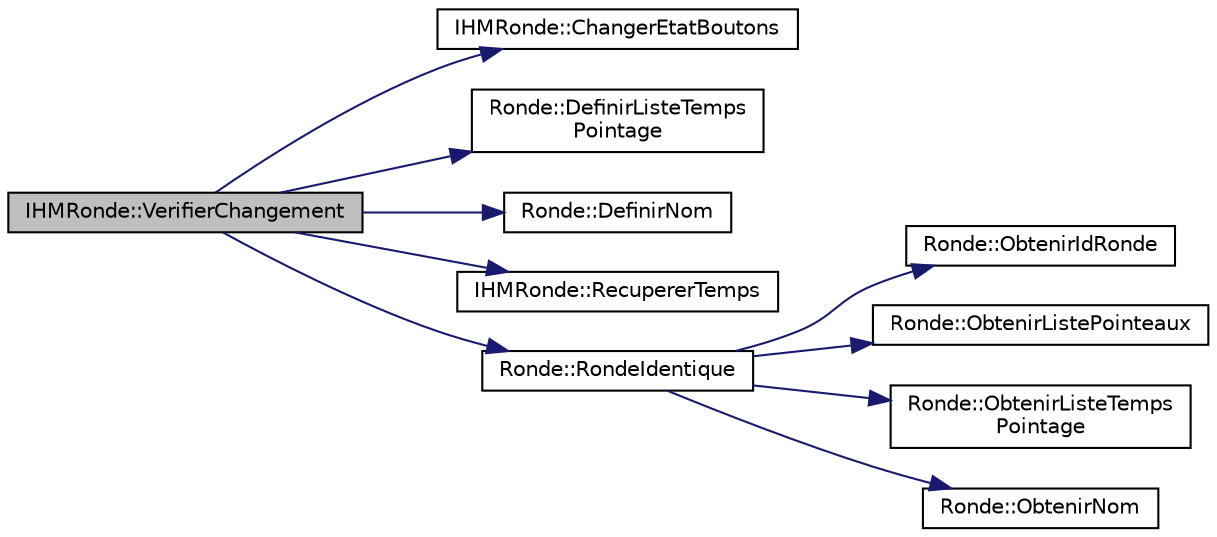digraph "IHMRonde::VerifierChangement"
{
 // LATEX_PDF_SIZE
  edge [fontname="Helvetica",fontsize="10",labelfontname="Helvetica",labelfontsize="10"];
  node [fontname="Helvetica",fontsize="10",shape=record];
  rankdir="LR";
  Node1 [label="IHMRonde::VerifierChangement",height=0.2,width=0.4,color="black", fillcolor="grey75", style="filled", fontcolor="black",tooltip="IHMRonde::VerifierChangement Vérifie si la ronde actuelle est identique a la ronde de la base de donn..."];
  Node1 -> Node2 [color="midnightblue",fontsize="10",style="solid",fontname="Helvetica"];
  Node2 [label="IHMRonde::ChangerEtatBoutons",height=0.2,width=0.4,color="black", fillcolor="white", style="filled",URL="$class_i_h_m_ronde.html#aa77f91ead67565768795095ce170d5de",tooltip="IHMRonde::ChangerEtatBoutons Permet de changer l'état des boutons sur l'ihm."];
  Node1 -> Node3 [color="midnightblue",fontsize="10",style="solid",fontname="Helvetica"];
  Node3 [label="Ronde::DefinirListeTemps\lPointage",height=0.2,width=0.4,color="black", fillcolor="white", style="filled",URL="$class_ronde.html#a8937af7d076d4344939fcb0ed19b8310",tooltip=" "];
  Node1 -> Node4 [color="midnightblue",fontsize="10",style="solid",fontname="Helvetica"];
  Node4 [label="Ronde::DefinirNom",height=0.2,width=0.4,color="black", fillcolor="white", style="filled",URL="$class_ronde.html#a7554acc946b987fc5419ef9f5543493f",tooltip=" "];
  Node1 -> Node5 [color="midnightblue",fontsize="10",style="solid",fontname="Helvetica"];
  Node5 [label="IHMRonde::RecupererTemps",height=0.2,width=0.4,color="black", fillcolor="white", style="filled",URL="$class_i_h_m_ronde.html#a31914f7ec075dfaefc10bd30008707e0",tooltip="IHMRonde::RecupererTemps Permet de recuperer les temps min et max des pointeau prèsent dans la liste ..."];
  Node1 -> Node6 [color="midnightblue",fontsize="10",style="solid",fontname="Helvetica"];
  Node6 [label="Ronde::RondeIdentique",height=0.2,width=0.4,color="black", fillcolor="white", style="filled",URL="$class_ronde.html#a0128f05ee680c9aaad0c253d1724ae51",tooltip="Ronde::RondeIdentique Permet de vérifier si la ronde passé en paramètre est identique à cette ronde."];
  Node6 -> Node7 [color="midnightblue",fontsize="10",style="solid",fontname="Helvetica"];
  Node7 [label="Ronde::ObtenirIdRonde",height=0.2,width=0.4,color="black", fillcolor="white", style="filled",URL="$class_ronde.html#a61f4a4424698eebfb4c872c33e890463",tooltip=" "];
  Node6 -> Node8 [color="midnightblue",fontsize="10",style="solid",fontname="Helvetica"];
  Node8 [label="Ronde::ObtenirListePointeaux",height=0.2,width=0.4,color="black", fillcolor="white", style="filled",URL="$class_ronde.html#a1e49a3028f0d60a9163583a160118f19",tooltip=" "];
  Node6 -> Node9 [color="midnightblue",fontsize="10",style="solid",fontname="Helvetica"];
  Node9 [label="Ronde::ObtenirListeTemps\lPointage",height=0.2,width=0.4,color="black", fillcolor="white", style="filled",URL="$class_ronde.html#ac625099a69c7abadefec375bd7121869",tooltip=" "];
  Node6 -> Node10 [color="midnightblue",fontsize="10",style="solid",fontname="Helvetica"];
  Node10 [label="Ronde::ObtenirNom",height=0.2,width=0.4,color="black", fillcolor="white", style="filled",URL="$class_ronde.html#add1831c12866ea50cf114695959de6eb",tooltip=" "];
}
